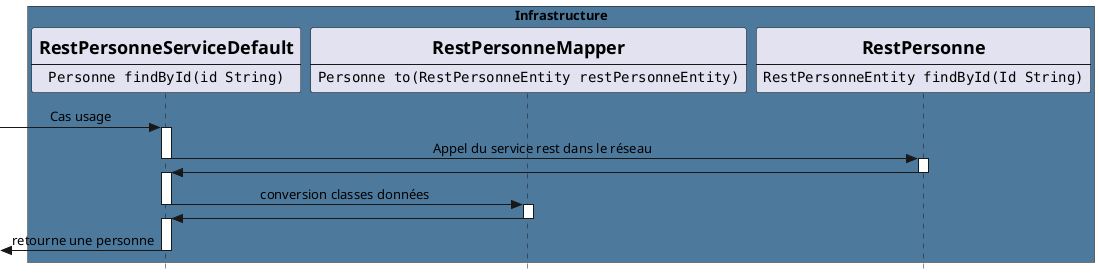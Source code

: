 @startuml
skinparam style strictuml
skinparam sequenceMessageAlign center

box "Infrastructure" #4C799C
participant RestPersonneServiceDefault [
    =RestPersonneServiceDefault
    ----
    ""Personne findById(id String)""
]
participant RestPersonneMapperModel [
    =RestPersonneMapper
    ----
    ""Personne to(RestPersonneEntity restPersonneEntity)""
]
participant RestPersonne [
    =RestPersonne
    ----
    ""RestPersonneEntity findById(Id String)""
]
end box

[-> RestPersonneServiceDefault ++ : Cas usage
RestPersonneServiceDefault -> RestPersonne --++: Appel du service rest dans le réseau
RestPersonne -> RestPersonneServiceDefault --++:
RestPersonneServiceDefault -> RestPersonneMapperModel --++: conversion classes données
RestPersonneMapperModel -> RestPersonneServiceDefault --++
[<- RestPersonneServiceDefault -- : retourne une personne
@enduml
